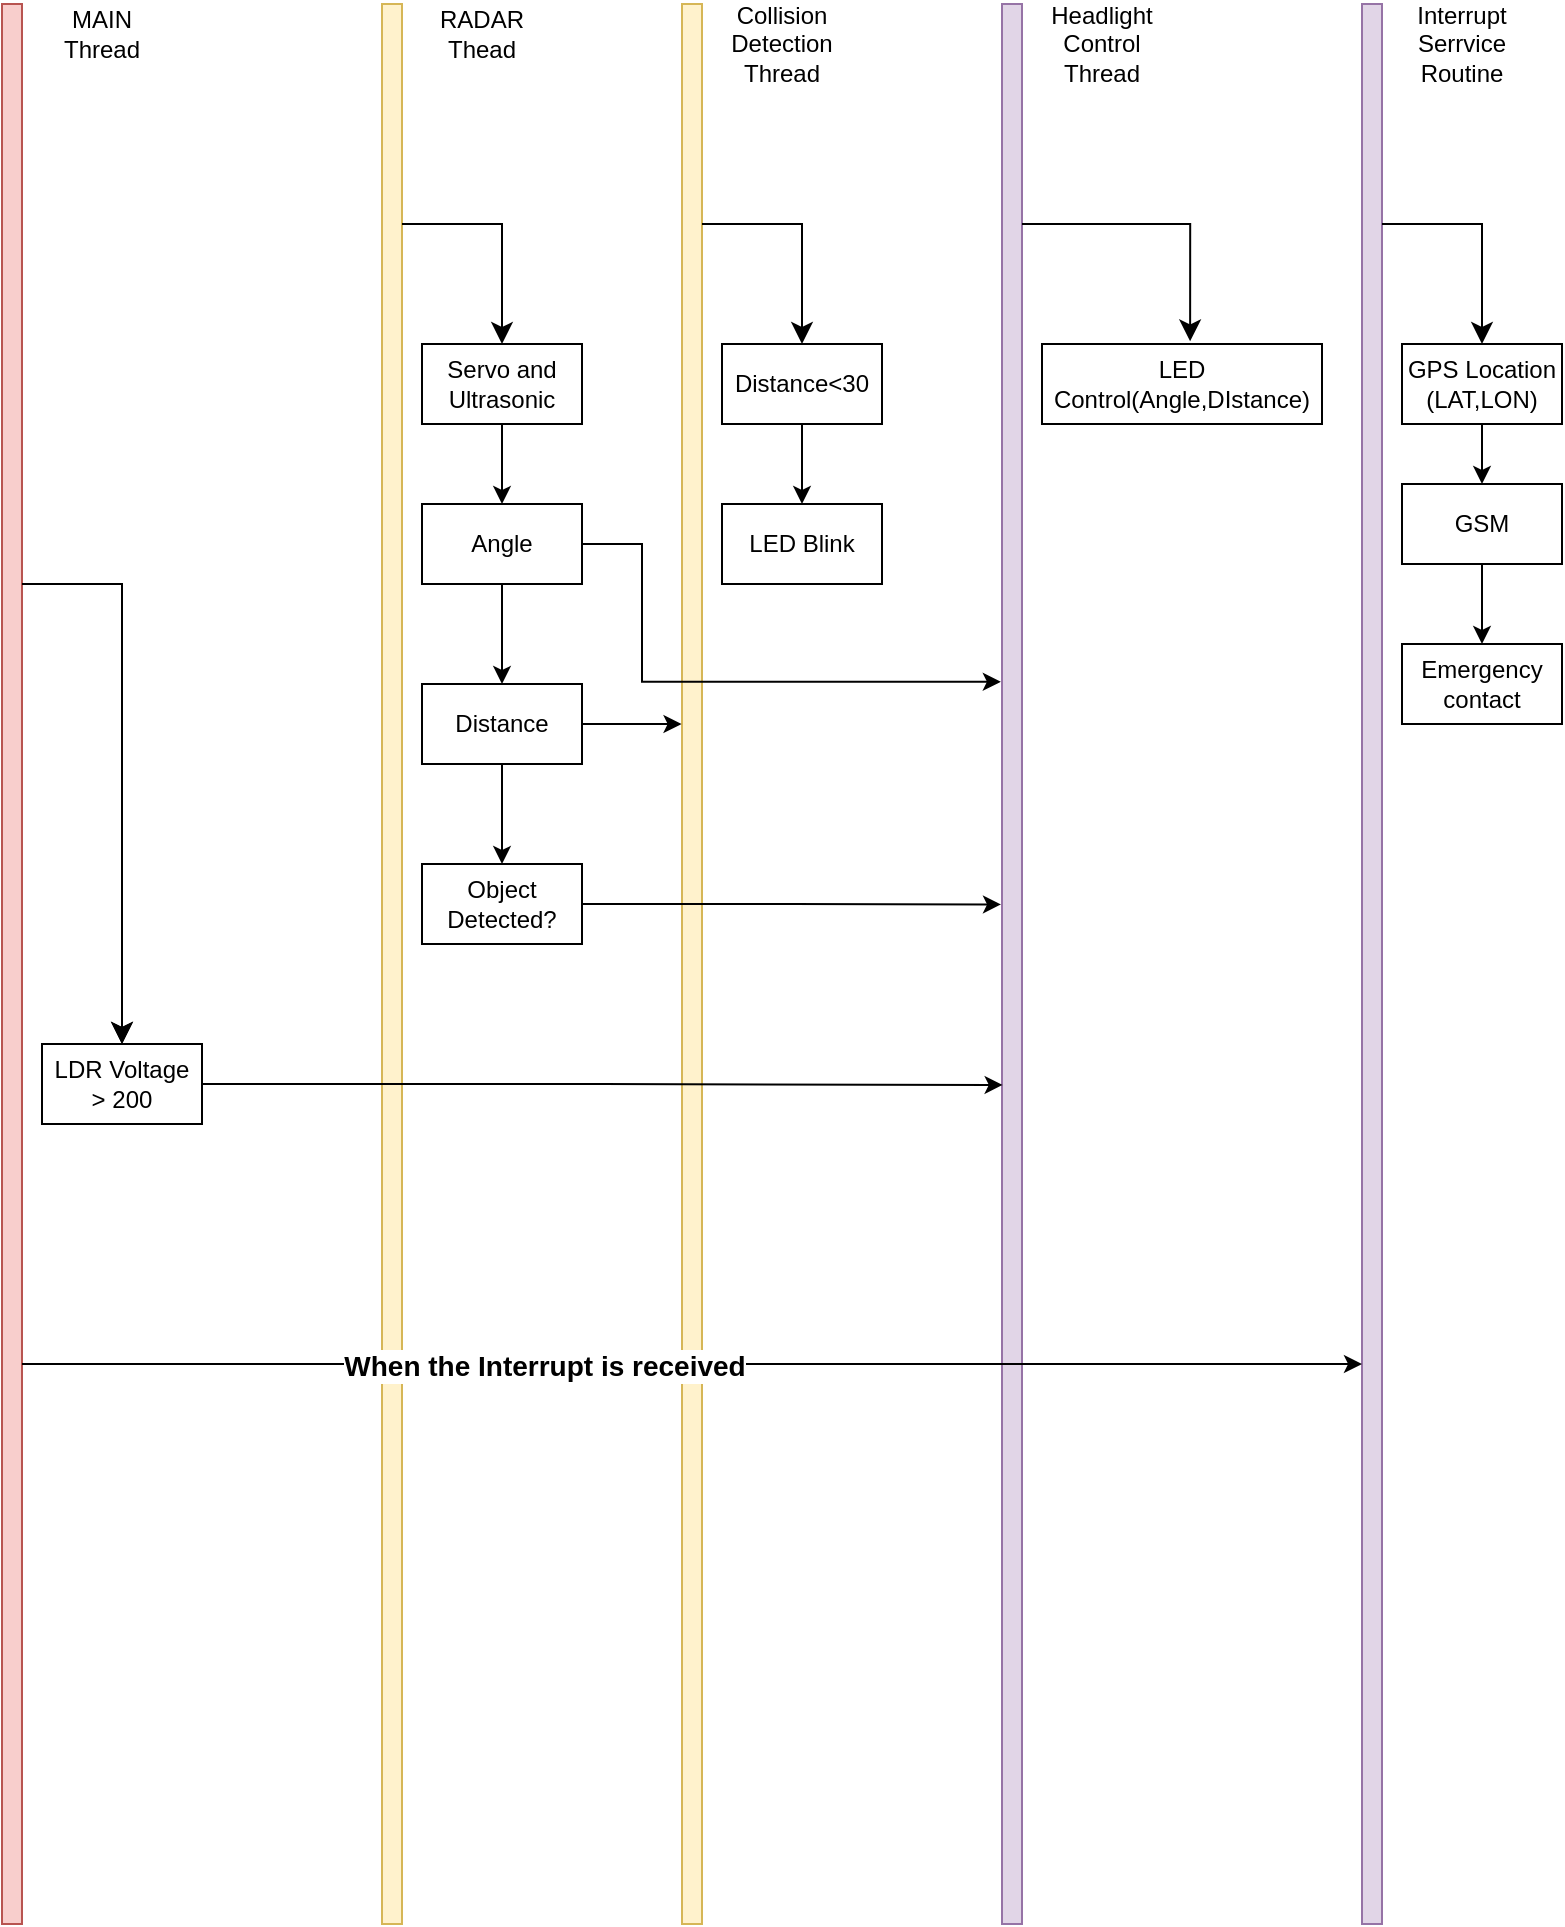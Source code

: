 <mxfile version="21.2.4" type="device">
  <diagram name="Page-1" id="kmtY3CubUaqtrr0qf6mO">
    <mxGraphModel dx="2049" dy="1056" grid="1" gridSize="10" guides="1" tooltips="1" connect="1" arrows="1" fold="1" page="1" pageScale="1" pageWidth="850" pageHeight="1100" math="0" shadow="0">
      <root>
        <mxCell id="0" />
        <mxCell id="1" parent="0" />
        <mxCell id="24yQI8a9KALRh25tp-s9-2" value="" style="rounded=0;whiteSpace=wrap;html=1;fillColor=#f8cecc;strokeColor=#b85450;" vertex="1" parent="1">
          <mxGeometry x="60" y="120" width="10" height="960" as="geometry" />
        </mxCell>
        <mxCell id="24yQI8a9KALRh25tp-s9-3" value="MAIN Thread" style="text;html=1;strokeColor=none;fillColor=none;align=center;verticalAlign=middle;whiteSpace=wrap;rounded=0;" vertex="1" parent="1">
          <mxGeometry x="80" y="120" width="60" height="30" as="geometry" />
        </mxCell>
        <mxCell id="24yQI8a9KALRh25tp-s9-4" value="" style="rounded=0;whiteSpace=wrap;html=1;fillColor=#fff2cc;strokeColor=#d6b656;" vertex="1" parent="1">
          <mxGeometry x="250" y="120" width="10" height="960" as="geometry" />
        </mxCell>
        <mxCell id="24yQI8a9KALRh25tp-s9-5" value="RADAR Thead" style="text;html=1;strokeColor=none;fillColor=none;align=center;verticalAlign=middle;whiteSpace=wrap;rounded=0;" vertex="1" parent="1">
          <mxGeometry x="270" y="120" width="60" height="30" as="geometry" />
        </mxCell>
        <mxCell id="24yQI8a9KALRh25tp-s9-6" value="" style="rounded=0;whiteSpace=wrap;html=1;fillColor=#fff2cc;strokeColor=#d6b656;" vertex="1" parent="1">
          <mxGeometry x="400" y="120" width="10" height="960" as="geometry" />
        </mxCell>
        <mxCell id="24yQI8a9KALRh25tp-s9-7" value="Collision Detection Thread" style="text;html=1;strokeColor=none;fillColor=none;align=center;verticalAlign=middle;whiteSpace=wrap;rounded=0;" vertex="1" parent="1">
          <mxGeometry x="420" y="120" width="60" height="40" as="geometry" />
        </mxCell>
        <mxCell id="24yQI8a9KALRh25tp-s9-8" value="" style="rounded=0;whiteSpace=wrap;html=1;fillColor=#e1d5e7;strokeColor=#9673a6;" vertex="1" parent="1">
          <mxGeometry x="560" y="120" width="10" height="960" as="geometry" />
        </mxCell>
        <mxCell id="24yQI8a9KALRh25tp-s9-9" value="Headlight Control Thread" style="text;html=1;strokeColor=none;fillColor=none;align=center;verticalAlign=middle;whiteSpace=wrap;rounded=0;" vertex="1" parent="1">
          <mxGeometry x="580" y="120" width="60" height="40" as="geometry" />
        </mxCell>
        <mxCell id="24yQI8a9KALRh25tp-s9-10" value="" style="rounded=0;whiteSpace=wrap;html=1;fillColor=#e1d5e7;strokeColor=#9673a6;" vertex="1" parent="1">
          <mxGeometry x="740" y="120" width="10" height="960" as="geometry" />
        </mxCell>
        <mxCell id="24yQI8a9KALRh25tp-s9-11" value="Interrupt&lt;br&gt;Serrvice Routine" style="text;html=1;strokeColor=none;fillColor=none;align=center;verticalAlign=middle;whiteSpace=wrap;rounded=0;" vertex="1" parent="1">
          <mxGeometry x="760" y="120" width="60" height="40" as="geometry" />
        </mxCell>
        <mxCell id="24yQI8a9KALRh25tp-s9-30" style="edgeStyle=orthogonalEdgeStyle;rounded=0;orthogonalLoop=1;jettySize=auto;html=1;entryX=0.033;entryY=0.563;entryDx=0;entryDy=0;entryPerimeter=0;" edge="1" parent="1" source="24yQI8a9KALRh25tp-s9-14" target="24yQI8a9KALRh25tp-s9-8">
          <mxGeometry relative="1" as="geometry" />
        </mxCell>
        <mxCell id="24yQI8a9KALRh25tp-s9-14" value="LDR Voltage &lt;br&gt;&amp;gt; 200" style="rounded=0;whiteSpace=wrap;html=1;" vertex="1" parent="1">
          <mxGeometry x="80" y="640" width="80" height="40" as="geometry" />
        </mxCell>
        <mxCell id="24yQI8a9KALRh25tp-s9-15" value="" style="edgeStyle=segmentEdgeStyle;endArrow=classic;html=1;curved=0;rounded=0;endSize=8;startSize=8;entryX=0.5;entryY=0;entryDx=0;entryDy=0;" edge="1" parent="1" target="24yQI8a9KALRh25tp-s9-14">
          <mxGeometry width="50" height="50" relative="1" as="geometry">
            <mxPoint x="70" y="410" as="sourcePoint" />
            <mxPoint x="120" y="360" as="targetPoint" />
          </mxGeometry>
        </mxCell>
        <mxCell id="24yQI8a9KALRh25tp-s9-21" style="edgeStyle=orthogonalEdgeStyle;rounded=0;orthogonalLoop=1;jettySize=auto;html=1;exitX=0.5;exitY=1;exitDx=0;exitDy=0;entryX=0.5;entryY=0;entryDx=0;entryDy=0;" edge="1" parent="1" source="24yQI8a9KALRh25tp-s9-16" target="24yQI8a9KALRh25tp-s9-17">
          <mxGeometry relative="1" as="geometry" />
        </mxCell>
        <mxCell id="24yQI8a9KALRh25tp-s9-16" value="Servo and Ultrasonic" style="rounded=0;whiteSpace=wrap;html=1;" vertex="1" parent="1">
          <mxGeometry x="270" y="290" width="80" height="40" as="geometry" />
        </mxCell>
        <mxCell id="24yQI8a9KALRh25tp-s9-22" style="edgeStyle=orthogonalEdgeStyle;rounded=0;orthogonalLoop=1;jettySize=auto;html=1;exitX=0.5;exitY=1;exitDx=0;exitDy=0;entryX=0.5;entryY=0;entryDx=0;entryDy=0;" edge="1" parent="1" source="24yQI8a9KALRh25tp-s9-17" target="24yQI8a9KALRh25tp-s9-18">
          <mxGeometry relative="1" as="geometry" />
        </mxCell>
        <mxCell id="24yQI8a9KALRh25tp-s9-33" style="edgeStyle=orthogonalEdgeStyle;rounded=0;orthogonalLoop=1;jettySize=auto;html=1;entryX=-0.057;entryY=0.353;entryDx=0;entryDy=0;entryPerimeter=0;" edge="1" parent="1" source="24yQI8a9KALRh25tp-s9-17" target="24yQI8a9KALRh25tp-s9-8">
          <mxGeometry relative="1" as="geometry">
            <Array as="points">
              <mxPoint x="380" y="390" />
              <mxPoint x="380" y="459" />
            </Array>
          </mxGeometry>
        </mxCell>
        <mxCell id="24yQI8a9KALRh25tp-s9-17" value="Angle" style="rounded=0;whiteSpace=wrap;html=1;" vertex="1" parent="1">
          <mxGeometry x="270" y="370" width="80" height="40" as="geometry" />
        </mxCell>
        <mxCell id="24yQI8a9KALRh25tp-s9-25" style="edgeStyle=orthogonalEdgeStyle;rounded=0;orthogonalLoop=1;jettySize=auto;html=1;" edge="1" parent="1" source="24yQI8a9KALRh25tp-s9-18" target="24yQI8a9KALRh25tp-s9-24">
          <mxGeometry relative="1" as="geometry" />
        </mxCell>
        <mxCell id="24yQI8a9KALRh25tp-s9-31" style="edgeStyle=orthogonalEdgeStyle;rounded=0;orthogonalLoop=1;jettySize=auto;html=1;entryX=-0.022;entryY=0.375;entryDx=0;entryDy=0;entryPerimeter=0;" edge="1" parent="1" source="24yQI8a9KALRh25tp-s9-18" target="24yQI8a9KALRh25tp-s9-6">
          <mxGeometry relative="1" as="geometry">
            <Array as="points" />
          </mxGeometry>
        </mxCell>
        <mxCell id="24yQI8a9KALRh25tp-s9-18" value="Distance" style="rounded=0;whiteSpace=wrap;html=1;" vertex="1" parent="1">
          <mxGeometry x="270" y="460" width="80" height="40" as="geometry" />
        </mxCell>
        <mxCell id="24yQI8a9KALRh25tp-s9-19" value="" style="edgeStyle=segmentEdgeStyle;endArrow=classic;html=1;curved=0;rounded=0;endSize=8;startSize=8;entryX=0.5;entryY=0;entryDx=0;entryDy=0;" edge="1" parent="1" target="24yQI8a9KALRh25tp-s9-14">
          <mxGeometry width="50" height="50" relative="1" as="geometry">
            <mxPoint x="70" y="410" as="sourcePoint" />
            <mxPoint x="120" y="480" as="targetPoint" />
            <Array as="points">
              <mxPoint x="120" y="410" />
            </Array>
          </mxGeometry>
        </mxCell>
        <mxCell id="24yQI8a9KALRh25tp-s9-20" value="" style="edgeStyle=segmentEdgeStyle;endArrow=classic;html=1;curved=0;rounded=0;endSize=8;startSize=8;" edge="1" parent="1">
          <mxGeometry width="50" height="50" relative="1" as="geometry">
            <mxPoint x="260" y="230" as="sourcePoint" />
            <mxPoint x="310" y="290" as="targetPoint" />
            <Array as="points">
              <mxPoint x="310" y="230" />
            </Array>
          </mxGeometry>
        </mxCell>
        <mxCell id="24yQI8a9KALRh25tp-s9-32" style="edgeStyle=orthogonalEdgeStyle;rounded=0;orthogonalLoop=1;jettySize=auto;html=1;entryX=-0.05;entryY=0.469;entryDx=0;entryDy=0;entryPerimeter=0;" edge="1" parent="1" source="24yQI8a9KALRh25tp-s9-24" target="24yQI8a9KALRh25tp-s9-8">
          <mxGeometry relative="1" as="geometry" />
        </mxCell>
        <mxCell id="24yQI8a9KALRh25tp-s9-24" value="Object Detected?" style="rounded=0;whiteSpace=wrap;html=1;" vertex="1" parent="1">
          <mxGeometry x="270" y="550" width="80" height="40" as="geometry" />
        </mxCell>
        <mxCell id="24yQI8a9KALRh25tp-s9-29" style="edgeStyle=orthogonalEdgeStyle;rounded=0;orthogonalLoop=1;jettySize=auto;html=1;entryX=0.5;entryY=0;entryDx=0;entryDy=0;" edge="1" parent="1" source="24yQI8a9KALRh25tp-s9-26" target="24yQI8a9KALRh25tp-s9-28">
          <mxGeometry relative="1" as="geometry" />
        </mxCell>
        <mxCell id="24yQI8a9KALRh25tp-s9-26" value="Distance&amp;lt;30" style="rounded=0;whiteSpace=wrap;html=1;" vertex="1" parent="1">
          <mxGeometry x="420" y="290" width="80" height="40" as="geometry" />
        </mxCell>
        <mxCell id="24yQI8a9KALRh25tp-s9-27" value="" style="edgeStyle=segmentEdgeStyle;endArrow=classic;html=1;curved=0;rounded=0;endSize=8;startSize=8;" edge="1" parent="1">
          <mxGeometry width="50" height="50" relative="1" as="geometry">
            <mxPoint x="410" y="230" as="sourcePoint" />
            <mxPoint x="460" y="290" as="targetPoint" />
            <Array as="points">
              <mxPoint x="460" y="230" />
            </Array>
          </mxGeometry>
        </mxCell>
        <mxCell id="24yQI8a9KALRh25tp-s9-28" value="LED Blink" style="rounded=0;whiteSpace=wrap;html=1;" vertex="1" parent="1">
          <mxGeometry x="420" y="370" width="80" height="40" as="geometry" />
        </mxCell>
        <mxCell id="24yQI8a9KALRh25tp-s9-35" value="LED Control(Angle,DIstance)" style="rounded=0;whiteSpace=wrap;html=1;" vertex="1" parent="1">
          <mxGeometry x="580" y="290" width="140" height="40" as="geometry" />
        </mxCell>
        <mxCell id="24yQI8a9KALRh25tp-s9-37" value="" style="edgeStyle=segmentEdgeStyle;endArrow=classic;html=1;curved=0;rounded=0;endSize=8;startSize=8;entryX=0.529;entryY=-0.033;entryDx=0;entryDy=0;entryPerimeter=0;" edge="1" parent="1" target="24yQI8a9KALRh25tp-s9-35">
          <mxGeometry width="50" height="50" relative="1" as="geometry">
            <mxPoint x="570" y="230" as="sourcePoint" />
            <mxPoint x="620" y="180" as="targetPoint" />
          </mxGeometry>
        </mxCell>
        <mxCell id="24yQI8a9KALRh25tp-s9-38" style="edgeStyle=orthogonalEdgeStyle;rounded=0;orthogonalLoop=1;jettySize=auto;html=1;" edge="1" parent="1" source="24yQI8a9KALRh25tp-s9-2">
          <mxGeometry relative="1" as="geometry">
            <mxPoint x="740" y="800" as="targetPoint" />
            <Array as="points">
              <mxPoint x="740" y="800" />
            </Array>
          </mxGeometry>
        </mxCell>
        <mxCell id="24yQI8a9KALRh25tp-s9-39" value="&lt;font style=&quot;font-size: 14px;&quot;&gt;&lt;b&gt;When the Interrupt is received&lt;/b&gt;&lt;/font&gt;" style="edgeLabel;html=1;align=center;verticalAlign=middle;resizable=0;points=[];" vertex="1" connectable="0" parent="24yQI8a9KALRh25tp-s9-38">
          <mxGeometry x="-0.218" y="-1" relative="1" as="geometry">
            <mxPoint x="-1" as="offset" />
          </mxGeometry>
        </mxCell>
        <mxCell id="24yQI8a9KALRh25tp-s9-40" value="" style="edgeStyle=segmentEdgeStyle;endArrow=classic;html=1;curved=0;rounded=0;endSize=8;startSize=8;" edge="1" parent="1">
          <mxGeometry width="50" height="50" relative="1" as="geometry">
            <mxPoint x="750" y="230" as="sourcePoint" />
            <mxPoint x="800" y="290" as="targetPoint" />
            <Array as="points">
              <mxPoint x="800" y="230" />
            </Array>
          </mxGeometry>
        </mxCell>
        <mxCell id="24yQI8a9KALRh25tp-s9-43" style="edgeStyle=orthogonalEdgeStyle;rounded=0;orthogonalLoop=1;jettySize=auto;html=1;entryX=0.5;entryY=0;entryDx=0;entryDy=0;" edge="1" parent="1" source="24yQI8a9KALRh25tp-s9-41" target="24yQI8a9KALRh25tp-s9-42">
          <mxGeometry relative="1" as="geometry" />
        </mxCell>
        <mxCell id="24yQI8a9KALRh25tp-s9-41" value="GPS Location&lt;br&gt;(LAT,LON)" style="rounded=0;whiteSpace=wrap;html=1;" vertex="1" parent="1">
          <mxGeometry x="760" y="290" width="80" height="40" as="geometry" />
        </mxCell>
        <mxCell id="24yQI8a9KALRh25tp-s9-45" style="edgeStyle=orthogonalEdgeStyle;rounded=0;orthogonalLoop=1;jettySize=auto;html=1;entryX=0.5;entryY=0;entryDx=0;entryDy=0;" edge="1" parent="1" source="24yQI8a9KALRh25tp-s9-42" target="24yQI8a9KALRh25tp-s9-44">
          <mxGeometry relative="1" as="geometry" />
        </mxCell>
        <mxCell id="24yQI8a9KALRh25tp-s9-42" value="GSM" style="rounded=0;whiteSpace=wrap;html=1;" vertex="1" parent="1">
          <mxGeometry x="760" y="360" width="80" height="40" as="geometry" />
        </mxCell>
        <mxCell id="24yQI8a9KALRh25tp-s9-44" value="Emergency contact" style="rounded=0;whiteSpace=wrap;html=1;" vertex="1" parent="1">
          <mxGeometry x="760" y="440" width="80" height="40" as="geometry" />
        </mxCell>
      </root>
    </mxGraphModel>
  </diagram>
</mxfile>
